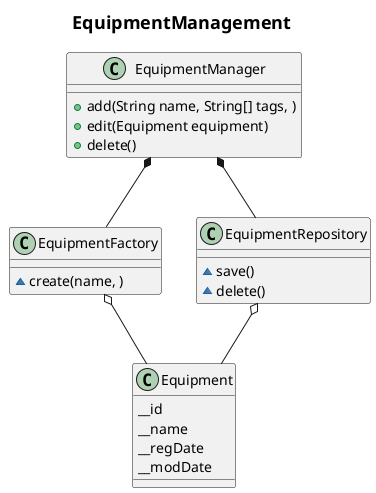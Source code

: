 @startuml{plantuml_class_sample.png}
title <size:18> EquipmentManagement </size>
class EquipmentManager {
  +add(String name, String[] tags, )
  +edit(Equipment equipment)
  +delete()
}
class Equipment {
  __id
  __name
  __regDate
  __modDate
}
class EquipmentFactory {
  ~create(name, )
}
class EquipmentRepository {
  ~save()
  ~delete()
}

EquipmentManager *-- EquipmentFactory
EquipmentManager *-- EquipmentRepository
EquipmentRepository o-- Equipment
EquipmentFactory o-- Equipment

@enduml